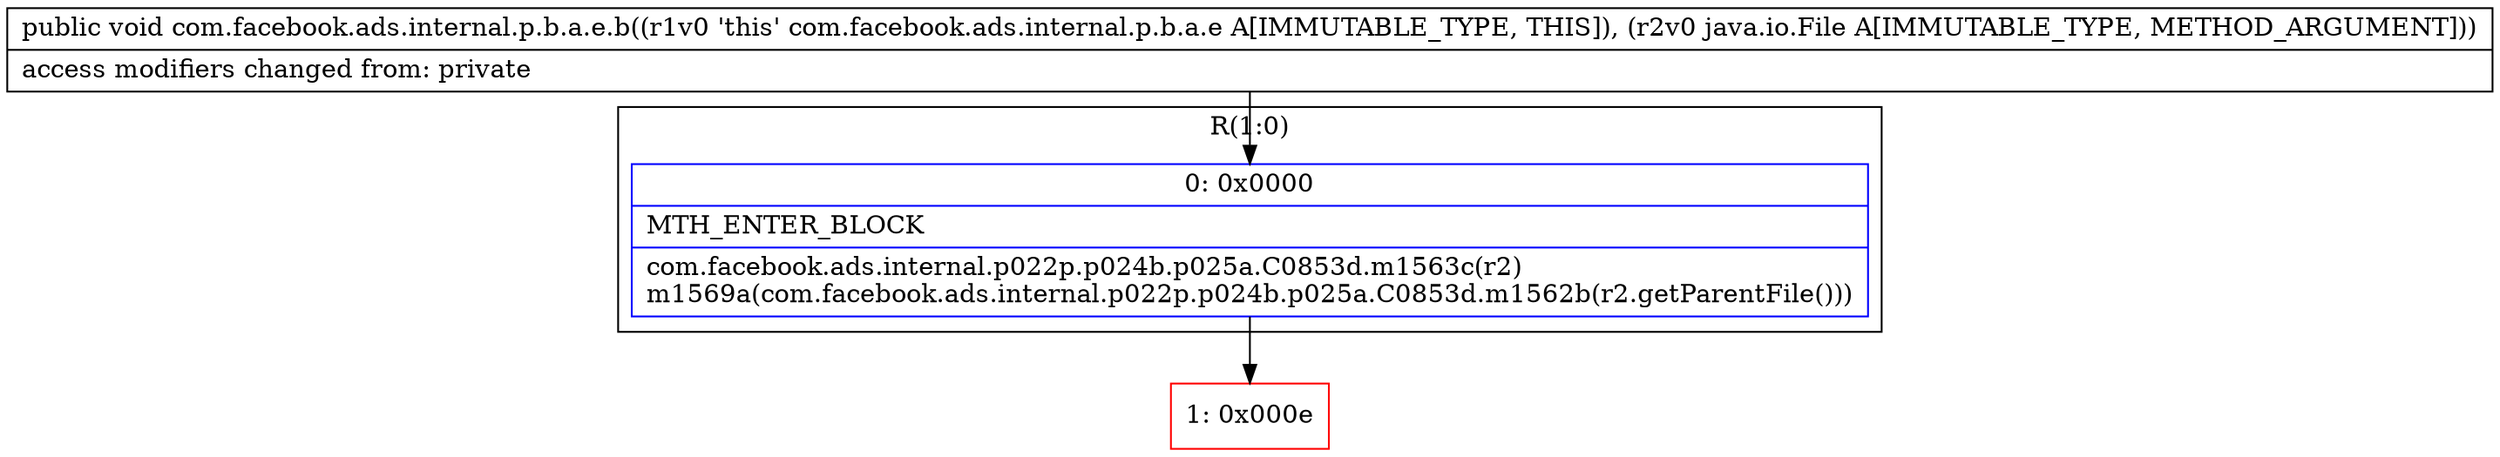 digraph "CFG forcom.facebook.ads.internal.p.b.a.e.b(Ljava\/io\/File;)V" {
subgraph cluster_Region_1924598696 {
label = "R(1:0)";
node [shape=record,color=blue];
Node_0 [shape=record,label="{0\:\ 0x0000|MTH_ENTER_BLOCK\l|com.facebook.ads.internal.p022p.p024b.p025a.C0853d.m1563c(r2)\lm1569a(com.facebook.ads.internal.p022p.p024b.p025a.C0853d.m1562b(r2.getParentFile()))\l}"];
}
Node_1 [shape=record,color=red,label="{1\:\ 0x000e}"];
MethodNode[shape=record,label="{public void com.facebook.ads.internal.p.b.a.e.b((r1v0 'this' com.facebook.ads.internal.p.b.a.e A[IMMUTABLE_TYPE, THIS]), (r2v0 java.io.File A[IMMUTABLE_TYPE, METHOD_ARGUMENT]))  | access modifiers changed from: private\l}"];
MethodNode -> Node_0;
Node_0 -> Node_1;
}

